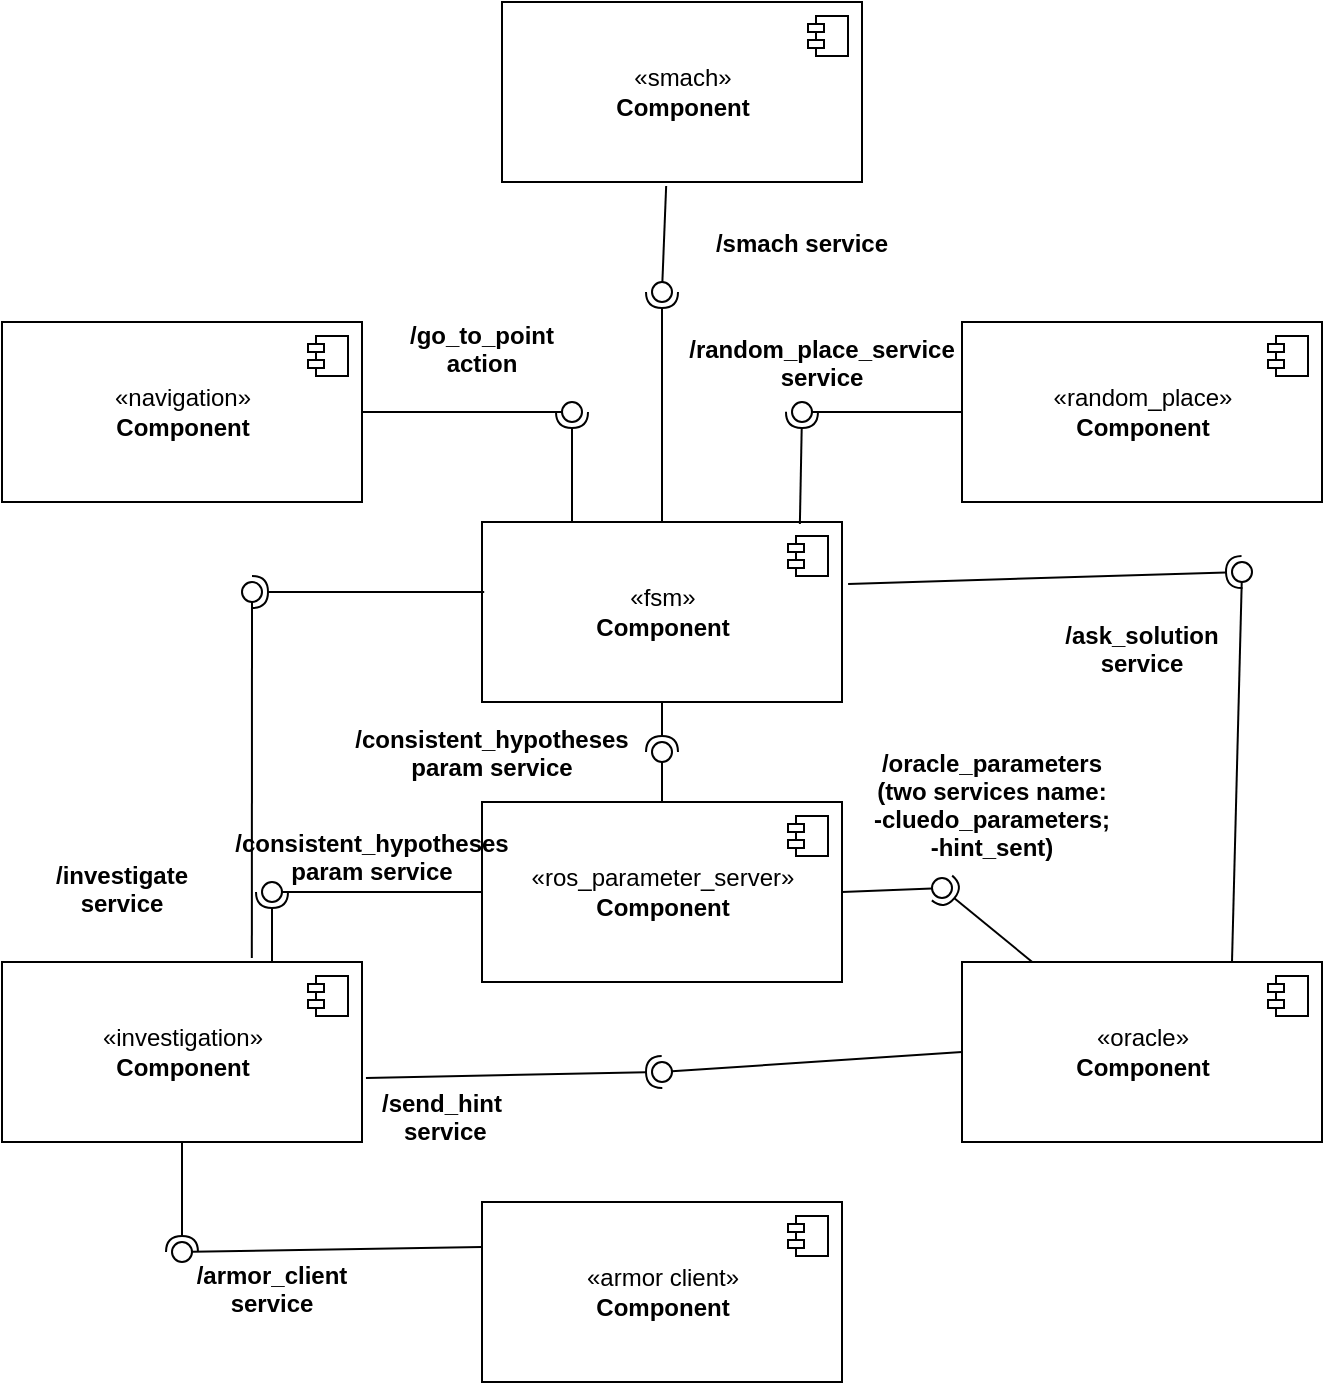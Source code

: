 <mxfile version="15.8.0" type="device"><diagram id="TTCP1-W9cexXRWd93QOu" name="Page-1"><mxGraphModel dx="1422" dy="1823" grid="1" gridSize="10" guides="1" tooltips="1" connect="1" arrows="1" fold="1" page="1" pageScale="1" pageWidth="827" pageHeight="1169" math="0" shadow="0"><root><mxCell id="0"/><mxCell id="1" parent="0"/><mxCell id="4cNFpyrIGY7w5h66wmVX-2" value="«navigation»&lt;br&gt;&lt;b&gt;Component&lt;/b&gt;" style="html=1;dropTarget=0;" vertex="1" parent="1"><mxGeometry x="40" y="50" width="180" height="90" as="geometry"/></mxCell><mxCell id="4cNFpyrIGY7w5h66wmVX-3" value="" style="shape=module;jettyWidth=8;jettyHeight=4;" vertex="1" parent="4cNFpyrIGY7w5h66wmVX-2"><mxGeometry x="1" width="20" height="20" relative="1" as="geometry"><mxPoint x="-27" y="7" as="offset"/></mxGeometry></mxCell><mxCell id="4cNFpyrIGY7w5h66wmVX-4" value="«fsm»&lt;br&gt;&lt;b&gt;Component&lt;/b&gt;" style="html=1;dropTarget=0;" vertex="1" parent="1"><mxGeometry x="280" y="150" width="180" height="90" as="geometry"/></mxCell><mxCell id="4cNFpyrIGY7w5h66wmVX-5" value="" style="shape=module;jettyWidth=8;jettyHeight=4;" vertex="1" parent="4cNFpyrIGY7w5h66wmVX-4"><mxGeometry x="1" width="20" height="20" relative="1" as="geometry"><mxPoint x="-27" y="7" as="offset"/></mxGeometry></mxCell><mxCell id="4cNFpyrIGY7w5h66wmVX-6" value="«random_place»&lt;br&gt;&lt;b&gt;Component&lt;/b&gt;" style="html=1;dropTarget=0;" vertex="1" parent="1"><mxGeometry x="520" y="50" width="180" height="90" as="geometry"/></mxCell><mxCell id="4cNFpyrIGY7w5h66wmVX-7" value="" style="shape=module;jettyWidth=8;jettyHeight=4;" vertex="1" parent="4cNFpyrIGY7w5h66wmVX-6"><mxGeometry x="1" width="20" height="20" relative="1" as="geometry"><mxPoint x="-27" y="7" as="offset"/></mxGeometry></mxCell><mxCell id="4cNFpyrIGY7w5h66wmVX-8" value="«investigation»&lt;br&gt;&lt;b&gt;Component&lt;/b&gt;" style="html=1;dropTarget=0;" vertex="1" parent="1"><mxGeometry x="40" y="370" width="180" height="90" as="geometry"/></mxCell><mxCell id="4cNFpyrIGY7w5h66wmVX-9" value="" style="shape=module;jettyWidth=8;jettyHeight=4;" vertex="1" parent="4cNFpyrIGY7w5h66wmVX-8"><mxGeometry x="1" width="20" height="20" relative="1" as="geometry"><mxPoint x="-27" y="7" as="offset"/></mxGeometry></mxCell><mxCell id="4cNFpyrIGY7w5h66wmVX-10" value="«armor client»&lt;br&gt;&lt;b&gt;Component&lt;/b&gt;" style="html=1;dropTarget=0;" vertex="1" parent="1"><mxGeometry x="280" y="490" width="180" height="90" as="geometry"/></mxCell><mxCell id="4cNFpyrIGY7w5h66wmVX-11" value="" style="shape=module;jettyWidth=8;jettyHeight=4;" vertex="1" parent="4cNFpyrIGY7w5h66wmVX-10"><mxGeometry x="1" width="20" height="20" relative="1" as="geometry"><mxPoint x="-27" y="7" as="offset"/></mxGeometry></mxCell><mxCell id="4cNFpyrIGY7w5h66wmVX-12" value="«oracle»&lt;br&gt;&lt;b&gt;Component&lt;/b&gt;" style="html=1;dropTarget=0;" vertex="1" parent="1"><mxGeometry x="520" y="370" width="180" height="90" as="geometry"/></mxCell><mxCell id="4cNFpyrIGY7w5h66wmVX-13" value="" style="shape=module;jettyWidth=8;jettyHeight=4;" vertex="1" parent="4cNFpyrIGY7w5h66wmVX-12"><mxGeometry x="1" width="20" height="20" relative="1" as="geometry"><mxPoint x="-27" y="7" as="offset"/></mxGeometry></mxCell><mxCell id="4cNFpyrIGY7w5h66wmVX-14" value="«ros_parameter_server»&lt;br&gt;&lt;b&gt;Component&lt;/b&gt;" style="html=1;dropTarget=0;" vertex="1" parent="1"><mxGeometry x="280" y="290" width="180" height="90" as="geometry"/></mxCell><mxCell id="4cNFpyrIGY7w5h66wmVX-15" value="" style="shape=module;jettyWidth=8;jettyHeight=4;" vertex="1" parent="4cNFpyrIGY7w5h66wmVX-14"><mxGeometry x="1" width="20" height="20" relative="1" as="geometry"><mxPoint x="-27" y="7" as="offset"/></mxGeometry></mxCell><mxCell id="4cNFpyrIGY7w5h66wmVX-16" value="" style="rounded=0;orthogonalLoop=1;jettySize=auto;html=1;endArrow=none;endFill=0;sketch=0;sourcePerimeterSpacing=0;targetPerimeterSpacing=0;" edge="1" target="4cNFpyrIGY7w5h66wmVX-18" parent="1" source="4cNFpyrIGY7w5h66wmVX-2"><mxGeometry relative="1" as="geometry"><mxPoint x="300" y="85" as="sourcePoint"/></mxGeometry></mxCell><mxCell id="4cNFpyrIGY7w5h66wmVX-17" value="" style="rounded=0;orthogonalLoop=1;jettySize=auto;html=1;endArrow=halfCircle;endFill=0;entryX=0.5;entryY=0.5;endSize=6;strokeWidth=1;sketch=0;exitX=0.25;exitY=0;exitDx=0;exitDy=0;" edge="1" target="4cNFpyrIGY7w5h66wmVX-18" parent="1" source="4cNFpyrIGY7w5h66wmVX-4"><mxGeometry relative="1" as="geometry"><mxPoint x="320" y="140" as="sourcePoint"/></mxGeometry></mxCell><mxCell id="4cNFpyrIGY7w5h66wmVX-18" value="" style="ellipse;whiteSpace=wrap;html=1;align=center;aspect=fixed;resizable=0;points=[];outlineConnect=0;sketch=0;" vertex="1" parent="1"><mxGeometry x="320" y="90" width="10" height="10" as="geometry"/></mxCell><mxCell id="4cNFpyrIGY7w5h66wmVX-19" value="/go_to_point &#10;action" style="text;align=center;fontStyle=1;verticalAlign=middle;spacingLeft=3;spacingRight=3;strokeColor=none;rotatable=0;points=[[0,0.5],[1,0.5]];portConstraint=eastwest;" vertex="1" parent="1"><mxGeometry x="240" y="50" width="80" height="26" as="geometry"/></mxCell><mxCell id="4cNFpyrIGY7w5h66wmVX-20" value="" style="rounded=0;orthogonalLoop=1;jettySize=auto;html=1;endArrow=none;endFill=0;sketch=0;sourcePerimeterSpacing=0;targetPerimeterSpacing=0;" edge="1" target="4cNFpyrIGY7w5h66wmVX-22" parent="1" source="4cNFpyrIGY7w5h66wmVX-6"><mxGeometry relative="1" as="geometry"><mxPoint x="420" y="85" as="sourcePoint"/></mxGeometry></mxCell><mxCell id="4cNFpyrIGY7w5h66wmVX-21" value="" style="rounded=0;orthogonalLoop=1;jettySize=auto;html=1;endArrow=halfCircle;endFill=0;entryX=0.5;entryY=0.5;endSize=6;strokeWidth=1;sketch=0;exitX=0.883;exitY=0.011;exitDx=0;exitDy=0;exitPerimeter=0;" edge="1" target="4cNFpyrIGY7w5h66wmVX-22" parent="1" source="4cNFpyrIGY7w5h66wmVX-4"><mxGeometry relative="1" as="geometry"><mxPoint x="460" y="85" as="sourcePoint"/></mxGeometry></mxCell><mxCell id="4cNFpyrIGY7w5h66wmVX-22" value="" style="ellipse;whiteSpace=wrap;html=1;align=center;aspect=fixed;resizable=0;points=[];outlineConnect=0;sketch=0;" vertex="1" parent="1"><mxGeometry x="435" y="90" width="10" height="10" as="geometry"/></mxCell><mxCell id="4cNFpyrIGY7w5h66wmVX-23" value="/random_place_service&#10;service" style="text;align=center;fontStyle=1;verticalAlign=middle;spacingLeft=3;spacingRight=3;strokeColor=none;rotatable=0;points=[[0,0.5],[1,0.5]];portConstraint=eastwest;" vertex="1" parent="1"><mxGeometry x="400" y="50" width="100" height="40" as="geometry"/></mxCell><mxCell id="4cNFpyrIGY7w5h66wmVX-27" value="/investigate&#10;service" style="text;align=center;fontStyle=1;verticalAlign=middle;spacingLeft=3;spacingRight=3;strokeColor=none;rotatable=0;points=[[0,0.5],[1,0.5]];portConstraint=eastwest;" vertex="1" parent="1"><mxGeometry x="60" y="320" width="80" height="26" as="geometry"/></mxCell><mxCell id="4cNFpyrIGY7w5h66wmVX-36" value="" style="rounded=0;orthogonalLoop=1;jettySize=auto;html=1;endArrow=none;endFill=0;sketch=0;sourcePerimeterSpacing=0;targetPerimeterSpacing=0;exitX=0.694;exitY=-0.022;exitDx=0;exitDy=0;exitPerimeter=0;" edge="1" target="4cNFpyrIGY7w5h66wmVX-38" parent="1" source="4cNFpyrIGY7w5h66wmVX-8"><mxGeometry relative="1" as="geometry"><mxPoint x="140" y="185" as="sourcePoint"/></mxGeometry></mxCell><mxCell id="4cNFpyrIGY7w5h66wmVX-37" value="" style="rounded=0;orthogonalLoop=1;jettySize=auto;html=1;endArrow=halfCircle;endFill=0;entryX=0.5;entryY=0.5;endSize=6;strokeWidth=1;sketch=0;exitX=0.006;exitY=0.389;exitDx=0;exitDy=0;exitPerimeter=0;" edge="1" target="4cNFpyrIGY7w5h66wmVX-38" parent="1" source="4cNFpyrIGY7w5h66wmVX-4"><mxGeometry relative="1" as="geometry"><mxPoint x="180" y="185" as="sourcePoint"/></mxGeometry></mxCell><mxCell id="4cNFpyrIGY7w5h66wmVX-38" value="" style="ellipse;whiteSpace=wrap;html=1;align=center;aspect=fixed;resizable=0;points=[];outlineConnect=0;sketch=0;" vertex="1" parent="1"><mxGeometry x="160" y="180" width="10" height="10" as="geometry"/></mxCell><mxCell id="4cNFpyrIGY7w5h66wmVX-42" value="/consistent_hypotheses&#10;param service" style="text;align=center;fontStyle=1;verticalAlign=middle;spacingLeft=3;spacingRight=3;strokeColor=none;rotatable=0;points=[[0,0.5],[1,0.5]];portConstraint=eastwest;" vertex="1" parent="1"><mxGeometry x="240" y="252" width="90" height="26" as="geometry"/></mxCell><mxCell id="4cNFpyrIGY7w5h66wmVX-43" value="" style="rounded=0;orthogonalLoop=1;jettySize=auto;html=1;endArrow=none;endFill=0;sketch=0;sourcePerimeterSpacing=0;targetPerimeterSpacing=0;exitX=0.75;exitY=0;exitDx=0;exitDy=0;" edge="1" target="4cNFpyrIGY7w5h66wmVX-45" parent="1" source="4cNFpyrIGY7w5h66wmVX-12"><mxGeometry relative="1" as="geometry"><mxPoint x="550" y="185" as="sourcePoint"/></mxGeometry></mxCell><mxCell id="4cNFpyrIGY7w5h66wmVX-44" value="" style="rounded=0;orthogonalLoop=1;jettySize=auto;html=1;endArrow=halfCircle;endFill=0;entryX=0.5;entryY=0.5;endSize=6;strokeWidth=1;sketch=0;exitX=1.017;exitY=0.344;exitDx=0;exitDy=0;exitPerimeter=0;" edge="1" target="4cNFpyrIGY7w5h66wmVX-45" parent="1" source="4cNFpyrIGY7w5h66wmVX-4"><mxGeometry relative="1" as="geometry"><mxPoint x="590" y="185" as="sourcePoint"/></mxGeometry></mxCell><mxCell id="4cNFpyrIGY7w5h66wmVX-45" value="" style="ellipse;whiteSpace=wrap;html=1;align=center;aspect=fixed;resizable=0;points=[];outlineConnect=0;sketch=0;" vertex="1" parent="1"><mxGeometry x="655" y="170" width="10" height="10" as="geometry"/></mxCell><mxCell id="4cNFpyrIGY7w5h66wmVX-46" value="/ask_solution&#10;service" style="text;align=center;fontStyle=1;verticalAlign=middle;spacingLeft=3;spacingRight=3;strokeColor=none;rotatable=0;points=[[0,0.5],[1,0.5]];portConstraint=eastwest;" vertex="1" parent="1"><mxGeometry x="565" y="200" width="90" height="26" as="geometry"/></mxCell><mxCell id="4cNFpyrIGY7w5h66wmVX-47" value="«smach»&lt;br&gt;&lt;b&gt;Component&lt;/b&gt;" style="html=1;dropTarget=0;" vertex="1" parent="1"><mxGeometry x="290" y="-110" width="180" height="90" as="geometry"/></mxCell><mxCell id="4cNFpyrIGY7w5h66wmVX-48" value="" style="shape=module;jettyWidth=8;jettyHeight=4;" vertex="1" parent="4cNFpyrIGY7w5h66wmVX-47"><mxGeometry x="1" width="20" height="20" relative="1" as="geometry"><mxPoint x="-27" y="7" as="offset"/></mxGeometry></mxCell><mxCell id="4cNFpyrIGY7w5h66wmVX-52" value="" style="rounded=0;orthogonalLoop=1;jettySize=auto;html=1;endArrow=none;endFill=0;sketch=0;sourcePerimeterSpacing=0;targetPerimeterSpacing=0;exitX=0.456;exitY=1.022;exitDx=0;exitDy=0;exitPerimeter=0;" edge="1" target="4cNFpyrIGY7w5h66wmVX-54" parent="1" source="4cNFpyrIGY7w5h66wmVX-47"><mxGeometry relative="1" as="geometry"><mxPoint x="350" y="35" as="sourcePoint"/></mxGeometry></mxCell><mxCell id="4cNFpyrIGY7w5h66wmVX-53" value="" style="rounded=0;orthogonalLoop=1;jettySize=auto;html=1;endArrow=halfCircle;endFill=0;entryX=0.5;entryY=0.5;endSize=6;strokeWidth=1;sketch=0;exitX=0.5;exitY=0;exitDx=0;exitDy=0;" edge="1" target="4cNFpyrIGY7w5h66wmVX-54" parent="1" source="4cNFpyrIGY7w5h66wmVX-4"><mxGeometry relative="1" as="geometry"><mxPoint x="390" y="35" as="sourcePoint"/></mxGeometry></mxCell><mxCell id="4cNFpyrIGY7w5h66wmVX-54" value="" style="ellipse;whiteSpace=wrap;html=1;align=center;aspect=fixed;resizable=0;points=[];outlineConnect=0;sketch=0;" vertex="1" parent="1"><mxGeometry x="365" y="30" width="10" height="10" as="geometry"/></mxCell><mxCell id="4cNFpyrIGY7w5h66wmVX-55" value="/smach service" style="text;align=center;fontStyle=1;verticalAlign=middle;spacingLeft=3;spacingRight=3;strokeColor=none;rotatable=0;points=[[0,0.5],[1,0.5]];portConstraint=eastwest;" vertex="1" parent="1"><mxGeometry x="390" y="-10" width="100" height="40" as="geometry"/></mxCell><mxCell id="4cNFpyrIGY7w5h66wmVX-56" value="" style="rounded=0;orthogonalLoop=1;jettySize=auto;html=1;endArrow=none;endFill=0;sketch=0;sourcePerimeterSpacing=0;targetPerimeterSpacing=0;exitX=0;exitY=0.25;exitDx=0;exitDy=0;" edge="1" target="4cNFpyrIGY7w5h66wmVX-58" parent="1" source="4cNFpyrIGY7w5h66wmVX-10"><mxGeometry relative="1" as="geometry"><mxPoint x="130" y="525" as="sourcePoint"/></mxGeometry></mxCell><mxCell id="4cNFpyrIGY7w5h66wmVX-57" value="" style="rounded=0;orthogonalLoop=1;jettySize=auto;html=1;endArrow=halfCircle;endFill=0;entryX=0.5;entryY=0.5;endSize=6;strokeWidth=1;sketch=0;exitX=0.5;exitY=1;exitDx=0;exitDy=0;" edge="1" target="4cNFpyrIGY7w5h66wmVX-58" parent="1" source="4cNFpyrIGY7w5h66wmVX-8"><mxGeometry relative="1" as="geometry"><mxPoint x="170" y="525" as="sourcePoint"/></mxGeometry></mxCell><mxCell id="4cNFpyrIGY7w5h66wmVX-58" value="" style="ellipse;whiteSpace=wrap;html=1;align=center;aspect=fixed;resizable=0;points=[];outlineConnect=0;sketch=0;" vertex="1" parent="1"><mxGeometry x="125" y="510" width="10" height="10" as="geometry"/></mxCell><mxCell id="4cNFpyrIGY7w5h66wmVX-59" value="/armor_client&#10;service" style="text;align=center;fontStyle=1;verticalAlign=middle;spacingLeft=3;spacingRight=3;strokeColor=none;rotatable=0;points=[[0,0.5],[1,0.5]];portConstraint=eastwest;" vertex="1" parent="1"><mxGeometry x="135" y="520" width="80" height="26" as="geometry"/></mxCell><mxCell id="4cNFpyrIGY7w5h66wmVX-60" value="" style="rounded=0;orthogonalLoop=1;jettySize=auto;html=1;endArrow=none;endFill=0;sketch=0;sourcePerimeterSpacing=0;targetPerimeterSpacing=0;exitX=0;exitY=0.5;exitDx=0;exitDy=0;" edge="1" target="4cNFpyrIGY7w5h66wmVX-62" parent="1" source="4cNFpyrIGY7w5h66wmVX-12"><mxGeometry relative="1" as="geometry"><mxPoint x="350" y="425" as="sourcePoint"/></mxGeometry></mxCell><mxCell id="4cNFpyrIGY7w5h66wmVX-61" value="" style="rounded=0;orthogonalLoop=1;jettySize=auto;html=1;endArrow=halfCircle;endFill=0;entryX=0.5;entryY=0.5;endSize=6;strokeWidth=1;sketch=0;exitX=1.011;exitY=0.644;exitDx=0;exitDy=0;exitPerimeter=0;" edge="1" target="4cNFpyrIGY7w5h66wmVX-62" parent="1" source="4cNFpyrIGY7w5h66wmVX-8"><mxGeometry relative="1" as="geometry"><mxPoint x="390" y="425" as="sourcePoint"/></mxGeometry></mxCell><mxCell id="4cNFpyrIGY7w5h66wmVX-62" value="" style="ellipse;whiteSpace=wrap;html=1;align=center;aspect=fixed;resizable=0;points=[];outlineConnect=0;sketch=0;" vertex="1" parent="1"><mxGeometry x="365" y="420" width="10" height="10" as="geometry"/></mxCell><mxCell id="4cNFpyrIGY7w5h66wmVX-63" value="/send_hint&#10; service" style="text;align=center;fontStyle=1;verticalAlign=middle;spacingLeft=3;spacingRight=3;strokeColor=none;rotatable=0;points=[[0,0.5],[1,0.5]];portConstraint=eastwest;" vertex="1" parent="1"><mxGeometry x="220" y="434" width="80" height="26" as="geometry"/></mxCell><mxCell id="4cNFpyrIGY7w5h66wmVX-64" value="" style="rounded=0;orthogonalLoop=1;jettySize=auto;html=1;endArrow=none;endFill=0;sketch=0;sourcePerimeterSpacing=0;targetPerimeterSpacing=0;exitX=0.5;exitY=0;exitDx=0;exitDy=0;" edge="1" target="4cNFpyrIGY7w5h66wmVX-66" parent="1" source="4cNFpyrIGY7w5h66wmVX-14"><mxGeometry relative="1" as="geometry"><mxPoint x="360" y="265" as="sourcePoint"/></mxGeometry></mxCell><mxCell id="4cNFpyrIGY7w5h66wmVX-65" value="" style="rounded=0;orthogonalLoop=1;jettySize=auto;html=1;endArrow=halfCircle;endFill=0;entryX=0.5;entryY=0.5;endSize=6;strokeWidth=1;sketch=0;exitX=0.5;exitY=1;exitDx=0;exitDy=0;" edge="1" target="4cNFpyrIGY7w5h66wmVX-66" parent="1" source="4cNFpyrIGY7w5h66wmVX-4"><mxGeometry relative="1" as="geometry"><mxPoint x="400" y="260" as="sourcePoint"/></mxGeometry></mxCell><mxCell id="4cNFpyrIGY7w5h66wmVX-66" value="" style="ellipse;whiteSpace=wrap;html=1;align=center;aspect=fixed;resizable=0;points=[];outlineConnect=0;sketch=0;" vertex="1" parent="1"><mxGeometry x="365" y="260" width="10" height="10" as="geometry"/></mxCell><mxCell id="4cNFpyrIGY7w5h66wmVX-67" value="" style="rounded=0;orthogonalLoop=1;jettySize=auto;html=1;endArrow=none;endFill=0;sketch=0;sourcePerimeterSpacing=0;targetPerimeterSpacing=0;exitX=0;exitY=0.5;exitDx=0;exitDy=0;" edge="1" target="4cNFpyrIGY7w5h66wmVX-69" parent="1" source="4cNFpyrIGY7w5h66wmVX-14"><mxGeometry relative="1" as="geometry"><mxPoint x="200" y="335" as="sourcePoint"/></mxGeometry></mxCell><mxCell id="4cNFpyrIGY7w5h66wmVX-68" value="" style="rounded=0;orthogonalLoop=1;jettySize=auto;html=1;endArrow=halfCircle;endFill=0;entryX=0.5;entryY=0.5;endSize=6;strokeWidth=1;sketch=0;exitX=0.75;exitY=0;exitDx=0;exitDy=0;" edge="1" target="4cNFpyrIGY7w5h66wmVX-69" parent="1" source="4cNFpyrIGY7w5h66wmVX-8"><mxGeometry relative="1" as="geometry"><mxPoint x="240" y="335" as="sourcePoint"/></mxGeometry></mxCell><mxCell id="4cNFpyrIGY7w5h66wmVX-69" value="" style="ellipse;whiteSpace=wrap;html=1;align=center;aspect=fixed;resizable=0;points=[];outlineConnect=0;sketch=0;" vertex="1" parent="1"><mxGeometry x="170" y="330" width="10" height="10" as="geometry"/></mxCell><mxCell id="4cNFpyrIGY7w5h66wmVX-70" value="/consistent_hypotheses&#10;param service" style="text;align=center;fontStyle=1;verticalAlign=middle;spacingLeft=3;spacingRight=3;strokeColor=none;rotatable=0;points=[[0,0.5],[1,0.5]];portConstraint=eastwest;" vertex="1" parent="1"><mxGeometry x="180" y="304" width="90" height="26" as="geometry"/></mxCell><mxCell id="4cNFpyrIGY7w5h66wmVX-71" value="" style="rounded=0;orthogonalLoop=1;jettySize=auto;html=1;endArrow=none;endFill=0;sketch=0;sourcePerimeterSpacing=0;targetPerimeterSpacing=0;exitX=1;exitY=0.5;exitDx=0;exitDy=0;" edge="1" target="4cNFpyrIGY7w5h66wmVX-73" parent="1" source="4cNFpyrIGY7w5h66wmVX-14"><mxGeometry relative="1" as="geometry"><mxPoint x="490" y="333" as="sourcePoint"/></mxGeometry></mxCell><mxCell id="4cNFpyrIGY7w5h66wmVX-72" value="" style="rounded=0;orthogonalLoop=1;jettySize=auto;html=1;endArrow=halfCircle;endFill=0;entryX=0.5;entryY=0.5;endSize=6;strokeWidth=1;sketch=0;" edge="1" target="4cNFpyrIGY7w5h66wmVX-73" parent="1" source="4cNFpyrIGY7w5h66wmVX-12"><mxGeometry relative="1" as="geometry"><mxPoint x="530" y="333" as="sourcePoint"/></mxGeometry></mxCell><mxCell id="4cNFpyrIGY7w5h66wmVX-73" value="" style="ellipse;whiteSpace=wrap;html=1;align=center;aspect=fixed;resizable=0;points=[];outlineConnect=0;sketch=0;" vertex="1" parent="1"><mxGeometry x="505" y="328" width="10" height="10" as="geometry"/></mxCell><mxCell id="4cNFpyrIGY7w5h66wmVX-74" value="/oracle_parameters&#10;(two services name:&#10;-cluedo_parameters;&#10;-hint_sent)" style="text;align=center;fontStyle=1;verticalAlign=middle;spacingLeft=3;spacingRight=3;strokeColor=none;rotatable=0;points=[[0,0.5],[1,0.5]];portConstraint=eastwest;" vertex="1" parent="1"><mxGeometry x="490" y="278" width="90" height="26" as="geometry"/></mxCell></root></mxGraphModel></diagram></mxfile>